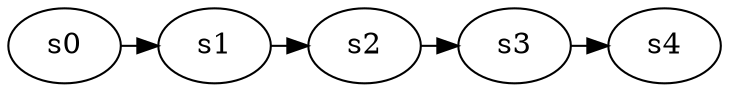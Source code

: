 digraph game_0162_chain_5 {
    s0 [name="s0", player=0];
    s1 [name="s1", player=1];
    s2 [name="s2", player=0];
    s3 [name="s3", player=1, target=1];
    s4 [name="s4", player=0];

    s0 -> s1 [constraint="time == 18"];
    s1 -> s2 [constraint="time == 1 || time == 16 || time == 19"];
    s2 -> s3 [constraint="time % 3 == 2"];
    s3 -> s4 [constraint="time % 2 == 0"];
}
